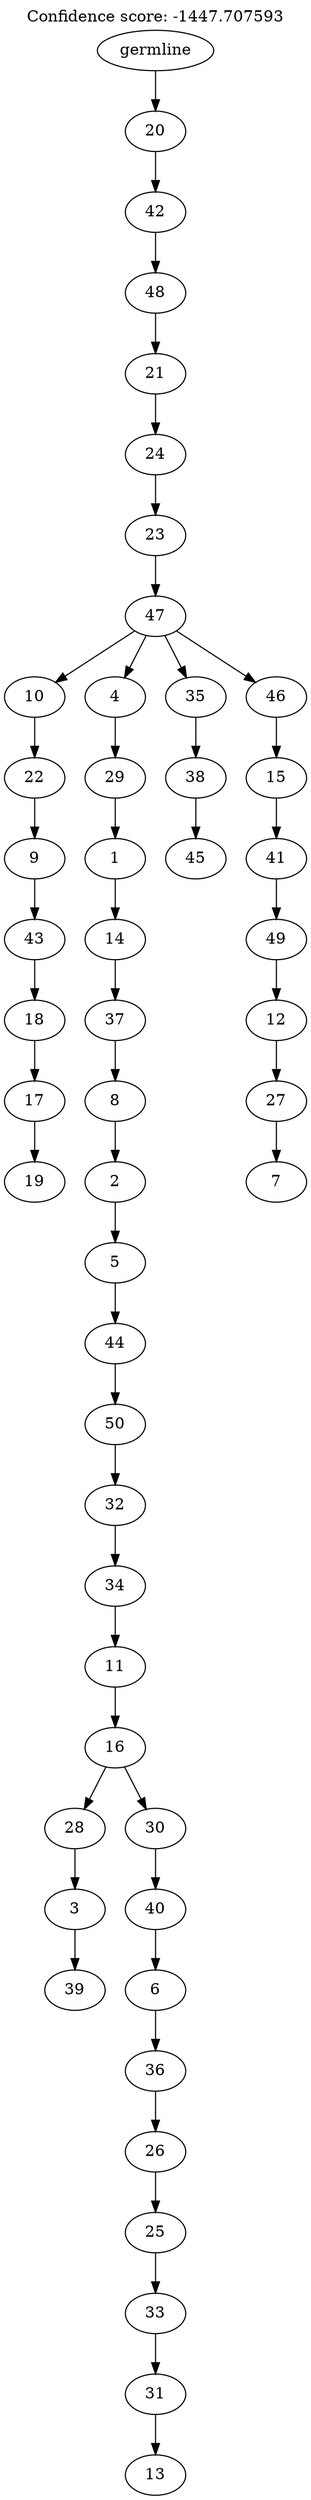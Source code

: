 digraph g {
	"49" -> "50";
	"50" [label="19"];
	"48" -> "49";
	"49" [label="17"];
	"47" -> "48";
	"48" [label="18"];
	"46" -> "47";
	"47" [label="43"];
	"45" -> "46";
	"46" [label="9"];
	"44" -> "45";
	"45" [label="22"];
	"42" -> "43";
	"43" [label="39"];
	"41" -> "42";
	"42" [label="3"];
	"39" -> "40";
	"40" [label="13"];
	"38" -> "39";
	"39" [label="31"];
	"37" -> "38";
	"38" [label="33"];
	"36" -> "37";
	"37" [label="25"];
	"35" -> "36";
	"36" [label="26"];
	"34" -> "35";
	"35" [label="36"];
	"33" -> "34";
	"34" [label="6"];
	"32" -> "33";
	"33" [label="40"];
	"31" -> "32";
	"32" [label="30"];
	"31" -> "41";
	"41" [label="28"];
	"30" -> "31";
	"31" [label="16"];
	"29" -> "30";
	"30" [label="11"];
	"28" -> "29";
	"29" [label="34"];
	"27" -> "28";
	"28" [label="32"];
	"26" -> "27";
	"27" [label="50"];
	"25" -> "26";
	"26" [label="44"];
	"24" -> "25";
	"25" [label="5"];
	"23" -> "24";
	"24" [label="2"];
	"22" -> "23";
	"23" [label="8"];
	"21" -> "22";
	"22" [label="37"];
	"20" -> "21";
	"21" [label="14"];
	"19" -> "20";
	"20" [label="1"];
	"18" -> "19";
	"19" [label="29"];
	"16" -> "17";
	"17" [label="45"];
	"15" -> "16";
	"16" [label="38"];
	"13" -> "14";
	"14" [label="7"];
	"12" -> "13";
	"13" [label="27"];
	"11" -> "12";
	"12" [label="12"];
	"10" -> "11";
	"11" [label="49"];
	"9" -> "10";
	"10" [label="41"];
	"8" -> "9";
	"9" [label="15"];
	"7" -> "8";
	"8" [label="46"];
	"7" -> "15";
	"15" [label="35"];
	"7" -> "18";
	"18" [label="4"];
	"7" -> "44";
	"44" [label="10"];
	"6" -> "7";
	"7" [label="47"];
	"5" -> "6";
	"6" [label="23"];
	"4" -> "5";
	"5" [label="24"];
	"3" -> "4";
	"4" [label="21"];
	"2" -> "3";
	"3" [label="48"];
	"1" -> "2";
	"2" [label="42"];
	"0" -> "1";
	"1" [label="20"];
	"0" [label="germline"];
	labelloc="t";
	label="Confidence score: -1447.707593";
}
